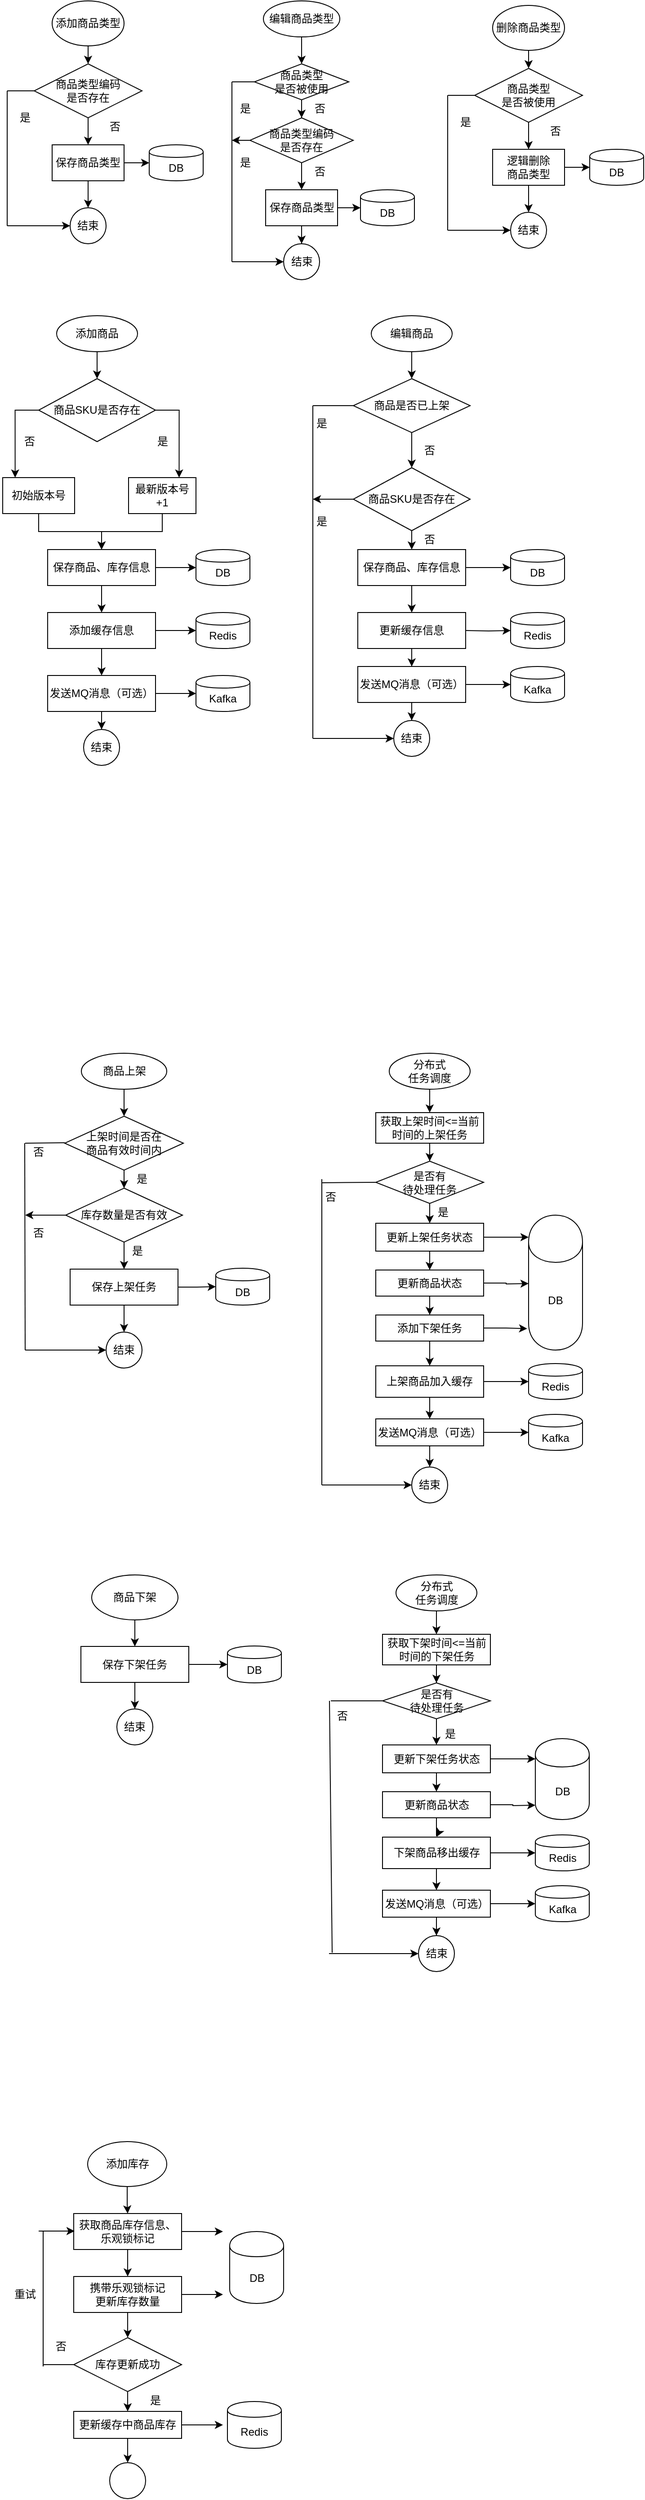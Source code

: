 <mxfile version="12.4.3" type="github" pages="1">
  <diagram id="3cYB_InZ-CpuRBHMG3al" name="Page-1">
    <mxGraphModel dx="1552" dy="872" grid="1" gridSize="10" guides="1" tooltips="1" connect="1" arrows="1" fold="1" page="1" pageScale="1" pageWidth="827" pageHeight="1169" math="0" shadow="0">
      <root>
        <mxCell id="0"/>
        <mxCell id="1" parent="0"/>
        <mxCell id="PQt3_hAn9UpPP6wbzQMd-16" style="edgeStyle=orthogonalEdgeStyle;rounded=0;orthogonalLoop=1;jettySize=auto;html=1;entryX=0.5;entryY=0;entryDx=0;entryDy=0;" edge="1" parent="1" source="PQt3_hAn9UpPP6wbzQMd-3" target="PQt3_hAn9UpPP6wbzQMd-7">
          <mxGeometry relative="1" as="geometry"/>
        </mxCell>
        <mxCell id="PQt3_hAn9UpPP6wbzQMd-3" value="初始版本号" style="rounded=0;whiteSpace=wrap;html=1;" vertex="1" parent="1">
          <mxGeometry x="15" y="560" width="80" height="40" as="geometry"/>
        </mxCell>
        <mxCell id="PQt3_hAn9UpPP6wbzQMd-11" style="edgeStyle=orthogonalEdgeStyle;rounded=0;orthogonalLoop=1;jettySize=auto;html=1;exitX=0.5;exitY=1;exitDx=0;exitDy=0;entryX=0.5;entryY=0;entryDx=0;entryDy=0;" edge="1" parent="1" target="PQt3_hAn9UpPP6wbzQMd-5">
          <mxGeometry relative="1" as="geometry">
            <mxPoint x="120" y="420" as="sourcePoint"/>
          </mxGeometry>
        </mxCell>
        <mxCell id="PQt3_hAn9UpPP6wbzQMd-4" value="添加商品" style="ellipse;whiteSpace=wrap;html=1;" vertex="1" parent="1">
          <mxGeometry x="75" y="380" width="90" height="40" as="geometry"/>
        </mxCell>
        <mxCell id="PQt3_hAn9UpPP6wbzQMd-14" style="edgeStyle=orthogonalEdgeStyle;rounded=0;orthogonalLoop=1;jettySize=auto;html=1;exitX=0;exitY=0.5;exitDx=0;exitDy=0;entryX=0.173;entryY=0;entryDx=0;entryDy=0;entryPerimeter=0;" edge="1" parent="1" source="PQt3_hAn9UpPP6wbzQMd-5" target="PQt3_hAn9UpPP6wbzQMd-3">
          <mxGeometry relative="1" as="geometry"/>
        </mxCell>
        <mxCell id="PQt3_hAn9UpPP6wbzQMd-15" style="edgeStyle=orthogonalEdgeStyle;rounded=0;orthogonalLoop=1;jettySize=auto;html=1;exitX=1;exitY=0.5;exitDx=0;exitDy=0;entryX=0.75;entryY=0;entryDx=0;entryDy=0;" edge="1" parent="1" source="PQt3_hAn9UpPP6wbzQMd-5" target="PQt3_hAn9UpPP6wbzQMd-6">
          <mxGeometry relative="1" as="geometry"/>
        </mxCell>
        <mxCell id="PQt3_hAn9UpPP6wbzQMd-5" value="商品SKU是否存在" style="rhombus;whiteSpace=wrap;html=1;" vertex="1" parent="1">
          <mxGeometry x="55" y="450" width="130" height="70" as="geometry"/>
        </mxCell>
        <mxCell id="PQt3_hAn9UpPP6wbzQMd-17" style="edgeStyle=orthogonalEdgeStyle;rounded=0;orthogonalLoop=1;jettySize=auto;html=1;entryX=0.5;entryY=0;entryDx=0;entryDy=0;" edge="1" parent="1" source="PQt3_hAn9UpPP6wbzQMd-6" target="PQt3_hAn9UpPP6wbzQMd-7">
          <mxGeometry relative="1" as="geometry"/>
        </mxCell>
        <mxCell id="PQt3_hAn9UpPP6wbzQMd-6" value="最新版本号+1" style="rounded=0;whiteSpace=wrap;html=1;" vertex="1" parent="1">
          <mxGeometry x="155" y="560" width="75" height="40" as="geometry"/>
        </mxCell>
        <mxCell id="PQt3_hAn9UpPP6wbzQMd-20" style="edgeStyle=orthogonalEdgeStyle;rounded=0;orthogonalLoop=1;jettySize=auto;html=1;entryX=0;entryY=0.5;entryDx=0;entryDy=0;" edge="1" parent="1" source="PQt3_hAn9UpPP6wbzQMd-7" target="PQt3_hAn9UpPP6wbzQMd-18">
          <mxGeometry relative="1" as="geometry"/>
        </mxCell>
        <mxCell id="PQt3_hAn9UpPP6wbzQMd-22" style="edgeStyle=orthogonalEdgeStyle;rounded=0;orthogonalLoop=1;jettySize=auto;html=1;entryX=0.5;entryY=0;entryDx=0;entryDy=0;" edge="1" parent="1" source="PQt3_hAn9UpPP6wbzQMd-7" target="PQt3_hAn9UpPP6wbzQMd-8">
          <mxGeometry relative="1" as="geometry"/>
        </mxCell>
        <mxCell id="PQt3_hAn9UpPP6wbzQMd-7" value="保存商品、库存信息" style="rounded=0;whiteSpace=wrap;html=1;" vertex="1" parent="1">
          <mxGeometry x="65" y="640" width="120" height="40" as="geometry"/>
        </mxCell>
        <mxCell id="PQt3_hAn9UpPP6wbzQMd-21" style="edgeStyle=orthogonalEdgeStyle;rounded=0;orthogonalLoop=1;jettySize=auto;html=1;entryX=0;entryY=0.5;entryDx=0;entryDy=0;" edge="1" parent="1" source="PQt3_hAn9UpPP6wbzQMd-8" target="PQt3_hAn9UpPP6wbzQMd-19">
          <mxGeometry relative="1" as="geometry"/>
        </mxCell>
        <mxCell id="PQt3_hAn9UpPP6wbzQMd-150" style="edgeStyle=orthogonalEdgeStyle;rounded=0;orthogonalLoop=1;jettySize=auto;html=1;entryX=0.5;entryY=0;entryDx=0;entryDy=0;" edge="1" parent="1" source="PQt3_hAn9UpPP6wbzQMd-8" target="PQt3_hAn9UpPP6wbzQMd-147">
          <mxGeometry relative="1" as="geometry"/>
        </mxCell>
        <mxCell id="PQt3_hAn9UpPP6wbzQMd-8" value="添加缓存信息" style="rounded=0;whiteSpace=wrap;html=1;" vertex="1" parent="1">
          <mxGeometry x="65" y="710" width="120" height="40" as="geometry"/>
        </mxCell>
        <mxCell id="PQt3_hAn9UpPP6wbzQMd-9" value="结束" style="ellipse;whiteSpace=wrap;html=1;aspect=fixed;" vertex="1" parent="1">
          <mxGeometry x="105" y="840" width="40" height="40" as="geometry"/>
        </mxCell>
        <mxCell id="PQt3_hAn9UpPP6wbzQMd-18" value="DB" style="shape=cylinder;whiteSpace=wrap;html=1;boundedLbl=1;backgroundOutline=1;" vertex="1" parent="1">
          <mxGeometry x="230" y="640" width="60" height="40" as="geometry"/>
        </mxCell>
        <mxCell id="PQt3_hAn9UpPP6wbzQMd-19" value="Redis" style="shape=cylinder;whiteSpace=wrap;html=1;boundedLbl=1;backgroundOutline=1;" vertex="1" parent="1">
          <mxGeometry x="230" y="710" width="60" height="40" as="geometry"/>
        </mxCell>
        <mxCell id="PQt3_hAn9UpPP6wbzQMd-38" style="edgeStyle=orthogonalEdgeStyle;rounded=0;orthogonalLoop=1;jettySize=auto;html=1;exitX=0.5;exitY=1;exitDx=0;exitDy=0;entryX=0.5;entryY=0;entryDx=0;entryDy=0;" edge="1" parent="1" source="PQt3_hAn9UpPP6wbzQMd-24" target="PQt3_hAn9UpPP6wbzQMd-25">
          <mxGeometry relative="1" as="geometry"/>
        </mxCell>
        <mxCell id="PQt3_hAn9UpPP6wbzQMd-24" value="添加商品类型" style="ellipse;whiteSpace=wrap;html=1;" vertex="1" parent="1">
          <mxGeometry x="70" y="30" width="80" height="50" as="geometry"/>
        </mxCell>
        <mxCell id="PQt3_hAn9UpPP6wbzQMd-39" style="edgeStyle=orthogonalEdgeStyle;rounded=0;orthogonalLoop=1;jettySize=auto;html=1;entryX=0.5;entryY=0;entryDx=0;entryDy=0;" edge="1" parent="1" source="PQt3_hAn9UpPP6wbzQMd-25" target="PQt3_hAn9UpPP6wbzQMd-28">
          <mxGeometry relative="1" as="geometry"/>
        </mxCell>
        <mxCell id="PQt3_hAn9UpPP6wbzQMd-25" value="商品类型编码&lt;br&gt;是否存在" style="rhombus;whiteSpace=wrap;html=1;" vertex="1" parent="1">
          <mxGeometry x="50" y="100" width="120" height="60" as="geometry"/>
        </mxCell>
        <mxCell id="PQt3_hAn9UpPP6wbzQMd-26" value="否" style="text;html=1;strokeColor=none;fillColor=none;align=center;verticalAlign=middle;whiteSpace=wrap;rounded=0;" vertex="1" parent="1">
          <mxGeometry x="25" y="510" width="40" height="20" as="geometry"/>
        </mxCell>
        <mxCell id="PQt3_hAn9UpPP6wbzQMd-27" value="是" style="text;html=1;strokeColor=none;fillColor=none;align=center;verticalAlign=middle;whiteSpace=wrap;rounded=0;" vertex="1" parent="1">
          <mxGeometry x="173" y="510" width="40" height="20" as="geometry"/>
        </mxCell>
        <mxCell id="PQt3_hAn9UpPP6wbzQMd-40" style="edgeStyle=orthogonalEdgeStyle;rounded=0;orthogonalLoop=1;jettySize=auto;html=1;entryX=0.5;entryY=0;entryDx=0;entryDy=0;" edge="1" parent="1" source="PQt3_hAn9UpPP6wbzQMd-28" target="PQt3_hAn9UpPP6wbzQMd-30">
          <mxGeometry relative="1" as="geometry"/>
        </mxCell>
        <mxCell id="PQt3_hAn9UpPP6wbzQMd-50" style="edgeStyle=orthogonalEdgeStyle;rounded=0;orthogonalLoop=1;jettySize=auto;html=1;entryX=0;entryY=0.5;entryDx=0;entryDy=0;" edge="1" parent="1" source="PQt3_hAn9UpPP6wbzQMd-28" target="PQt3_hAn9UpPP6wbzQMd-29">
          <mxGeometry relative="1" as="geometry"/>
        </mxCell>
        <mxCell id="PQt3_hAn9UpPP6wbzQMd-28" value="保存商品类型" style="rounded=0;whiteSpace=wrap;html=1;" vertex="1" parent="1">
          <mxGeometry x="70" y="190" width="80" height="40" as="geometry"/>
        </mxCell>
        <mxCell id="PQt3_hAn9UpPP6wbzQMd-29" value="DB" style="shape=cylinder;whiteSpace=wrap;html=1;boundedLbl=1;backgroundOutline=1;" vertex="1" parent="1">
          <mxGeometry x="178" y="190" width="60" height="40" as="geometry"/>
        </mxCell>
        <mxCell id="PQt3_hAn9UpPP6wbzQMd-30" value="结束" style="ellipse;whiteSpace=wrap;html=1;aspect=fixed;" vertex="1" parent="1">
          <mxGeometry x="90" y="260" width="40" height="40" as="geometry"/>
        </mxCell>
        <mxCell id="PQt3_hAn9UpPP6wbzQMd-58" style="edgeStyle=orthogonalEdgeStyle;rounded=0;orthogonalLoop=1;jettySize=auto;html=1;entryX=0.5;entryY=0;entryDx=0;entryDy=0;" edge="1" parent="1" source="PQt3_hAn9UpPP6wbzQMd-31" target="PQt3_hAn9UpPP6wbzQMd-32">
          <mxGeometry relative="1" as="geometry"/>
        </mxCell>
        <mxCell id="PQt3_hAn9UpPP6wbzQMd-31" value="编辑商品类型" style="ellipse;whiteSpace=wrap;html=1;" vertex="1" parent="1">
          <mxGeometry x="305" y="30" width="85" height="40" as="geometry"/>
        </mxCell>
        <mxCell id="PQt3_hAn9UpPP6wbzQMd-59" style="edgeStyle=orthogonalEdgeStyle;rounded=0;orthogonalLoop=1;jettySize=auto;html=1;" edge="1" parent="1" source="PQt3_hAn9UpPP6wbzQMd-32" target="PQt3_hAn9UpPP6wbzQMd-51">
          <mxGeometry relative="1" as="geometry"/>
        </mxCell>
        <mxCell id="PQt3_hAn9UpPP6wbzQMd-32" value="商品类型&lt;br&gt;是否被使用" style="rhombus;whiteSpace=wrap;html=1;" vertex="1" parent="1">
          <mxGeometry x="295" y="100" width="105" height="40" as="geometry"/>
        </mxCell>
        <mxCell id="PQt3_hAn9UpPP6wbzQMd-42" value="" style="endArrow=none;html=1;" edge="1" parent="1">
          <mxGeometry width="50" height="50" relative="1" as="geometry">
            <mxPoint x="20" y="130" as="sourcePoint"/>
            <mxPoint x="50" y="130" as="targetPoint"/>
          </mxGeometry>
        </mxCell>
        <mxCell id="PQt3_hAn9UpPP6wbzQMd-43" value="" style="endArrow=none;html=1;" edge="1" parent="1">
          <mxGeometry width="50" height="50" relative="1" as="geometry">
            <mxPoint x="20" y="280" as="sourcePoint"/>
            <mxPoint x="20" y="130" as="targetPoint"/>
          </mxGeometry>
        </mxCell>
        <mxCell id="PQt3_hAn9UpPP6wbzQMd-45" value="" style="endArrow=classic;html=1;entryX=0;entryY=0.5;entryDx=0;entryDy=0;" edge="1" parent="1" target="PQt3_hAn9UpPP6wbzQMd-30">
          <mxGeometry width="50" height="50" relative="1" as="geometry">
            <mxPoint x="20" y="280" as="sourcePoint"/>
            <mxPoint x="90" y="290" as="targetPoint"/>
          </mxGeometry>
        </mxCell>
        <mxCell id="PQt3_hAn9UpPP6wbzQMd-48" value="是" style="text;html=1;strokeColor=none;fillColor=none;align=center;verticalAlign=middle;whiteSpace=wrap;rounded=0;" vertex="1" parent="1">
          <mxGeometry x="20" y="150" width="40" height="20" as="geometry"/>
        </mxCell>
        <mxCell id="PQt3_hAn9UpPP6wbzQMd-49" value="否" style="text;html=1;strokeColor=none;fillColor=none;align=center;verticalAlign=middle;whiteSpace=wrap;rounded=0;" vertex="1" parent="1">
          <mxGeometry x="120" y="160" width="40" height="20" as="geometry"/>
        </mxCell>
        <mxCell id="PQt3_hAn9UpPP6wbzQMd-63" style="edgeStyle=orthogonalEdgeStyle;rounded=0;orthogonalLoop=1;jettySize=auto;html=1;entryX=0.5;entryY=0;entryDx=0;entryDy=0;" edge="1" parent="1" source="PQt3_hAn9UpPP6wbzQMd-51" target="PQt3_hAn9UpPP6wbzQMd-54">
          <mxGeometry relative="1" as="geometry"/>
        </mxCell>
        <mxCell id="PQt3_hAn9UpPP6wbzQMd-51" value="商品类型编码&lt;br&gt;是否存在" style="rhombus;whiteSpace=wrap;html=1;" vertex="1" parent="1">
          <mxGeometry x="290" y="160" width="115" height="50" as="geometry"/>
        </mxCell>
        <mxCell id="PQt3_hAn9UpPP6wbzQMd-64" style="edgeStyle=orthogonalEdgeStyle;rounded=0;orthogonalLoop=1;jettySize=auto;html=1;entryX=0;entryY=0.5;entryDx=0;entryDy=0;" edge="1" parent="1" source="PQt3_hAn9UpPP6wbzQMd-54" target="PQt3_hAn9UpPP6wbzQMd-55">
          <mxGeometry relative="1" as="geometry"/>
        </mxCell>
        <mxCell id="PQt3_hAn9UpPP6wbzQMd-65" style="edgeStyle=orthogonalEdgeStyle;rounded=0;orthogonalLoop=1;jettySize=auto;html=1;entryX=0.5;entryY=0;entryDx=0;entryDy=0;" edge="1" parent="1" source="PQt3_hAn9UpPP6wbzQMd-54" target="PQt3_hAn9UpPP6wbzQMd-56">
          <mxGeometry relative="1" as="geometry"/>
        </mxCell>
        <mxCell id="PQt3_hAn9UpPP6wbzQMd-54" value="保存商品类型" style="rounded=0;whiteSpace=wrap;html=1;" vertex="1" parent="1">
          <mxGeometry x="307.5" y="240" width="80" height="40" as="geometry"/>
        </mxCell>
        <mxCell id="PQt3_hAn9UpPP6wbzQMd-55" value="DB" style="shape=cylinder;whiteSpace=wrap;html=1;boundedLbl=1;backgroundOutline=1;" vertex="1" parent="1">
          <mxGeometry x="413" y="240" width="60" height="40" as="geometry"/>
        </mxCell>
        <mxCell id="PQt3_hAn9UpPP6wbzQMd-56" value="结束" style="ellipse;whiteSpace=wrap;html=1;aspect=fixed;" vertex="1" parent="1">
          <mxGeometry x="327.5" y="300" width="40" height="40" as="geometry"/>
        </mxCell>
        <mxCell id="PQt3_hAn9UpPP6wbzQMd-68" value="" style="endArrow=none;html=1;entryX=0;entryY=0.5;entryDx=0;entryDy=0;" edge="1" parent="1" target="PQt3_hAn9UpPP6wbzQMd-32">
          <mxGeometry width="50" height="50" relative="1" as="geometry">
            <mxPoint x="270" y="120" as="sourcePoint"/>
            <mxPoint x="300" y="110" as="targetPoint"/>
          </mxGeometry>
        </mxCell>
        <mxCell id="PQt3_hAn9UpPP6wbzQMd-69" value="" style="endArrow=none;html=1;" edge="1" parent="1">
          <mxGeometry width="50" height="50" relative="1" as="geometry">
            <mxPoint x="270" y="320" as="sourcePoint"/>
            <mxPoint x="270" y="120" as="targetPoint"/>
          </mxGeometry>
        </mxCell>
        <mxCell id="PQt3_hAn9UpPP6wbzQMd-70" value="" style="endArrow=classic;html=1;entryX=0;entryY=0.5;entryDx=0;entryDy=0;" edge="1" parent="1" target="PQt3_hAn9UpPP6wbzQMd-56">
          <mxGeometry width="50" height="50" relative="1" as="geometry">
            <mxPoint x="270" y="320" as="sourcePoint"/>
            <mxPoint x="300" y="350" as="targetPoint"/>
          </mxGeometry>
        </mxCell>
        <mxCell id="PQt3_hAn9UpPP6wbzQMd-71" value="是" style="text;html=1;strokeColor=none;fillColor=none;align=center;verticalAlign=middle;whiteSpace=wrap;rounded=0;" vertex="1" parent="1">
          <mxGeometry x="265" y="140" width="40" height="20" as="geometry"/>
        </mxCell>
        <mxCell id="PQt3_hAn9UpPP6wbzQMd-72" value="" style="endArrow=classic;html=1;exitX=0;exitY=0.5;exitDx=0;exitDy=0;" edge="1" parent="1" source="PQt3_hAn9UpPP6wbzQMd-51">
          <mxGeometry width="50" height="50" relative="1" as="geometry">
            <mxPoint x="210" y="340" as="sourcePoint"/>
            <mxPoint x="270" y="185" as="targetPoint"/>
          </mxGeometry>
        </mxCell>
        <mxCell id="PQt3_hAn9UpPP6wbzQMd-73" value="是" style="text;html=1;strokeColor=none;fillColor=none;align=center;verticalAlign=middle;whiteSpace=wrap;rounded=0;" vertex="1" parent="1">
          <mxGeometry x="265" y="200" width="40" height="20" as="geometry"/>
        </mxCell>
        <mxCell id="PQt3_hAn9UpPP6wbzQMd-74" value="否" style="text;html=1;strokeColor=none;fillColor=none;align=center;verticalAlign=middle;whiteSpace=wrap;rounded=0;" vertex="1" parent="1">
          <mxGeometry x="347.5" y="140" width="40" height="20" as="geometry"/>
        </mxCell>
        <mxCell id="PQt3_hAn9UpPP6wbzQMd-75" value="否" style="text;html=1;strokeColor=none;fillColor=none;align=center;verticalAlign=middle;whiteSpace=wrap;rounded=0;" vertex="1" parent="1">
          <mxGeometry x="347.5" y="210" width="40" height="20" as="geometry"/>
        </mxCell>
        <mxCell id="PQt3_hAn9UpPP6wbzQMd-76" style="edgeStyle=orthogonalEdgeStyle;rounded=0;orthogonalLoop=1;jettySize=auto;html=1;exitX=0.5;exitY=1;exitDx=0;exitDy=0;entryX=0.5;entryY=0;entryDx=0;entryDy=0;" edge="1" parent="1" source="PQt3_hAn9UpPP6wbzQMd-77" target="PQt3_hAn9UpPP6wbzQMd-79">
          <mxGeometry relative="1" as="geometry"/>
        </mxCell>
        <mxCell id="PQt3_hAn9UpPP6wbzQMd-77" value="删除商品类型" style="ellipse;whiteSpace=wrap;html=1;" vertex="1" parent="1">
          <mxGeometry x="560" y="35" width="80" height="50" as="geometry"/>
        </mxCell>
        <mxCell id="PQt3_hAn9UpPP6wbzQMd-78" style="edgeStyle=orthogonalEdgeStyle;rounded=0;orthogonalLoop=1;jettySize=auto;html=1;entryX=0.5;entryY=0;entryDx=0;entryDy=0;" edge="1" parent="1" source="PQt3_hAn9UpPP6wbzQMd-79" target="PQt3_hAn9UpPP6wbzQMd-82">
          <mxGeometry relative="1" as="geometry"/>
        </mxCell>
        <mxCell id="PQt3_hAn9UpPP6wbzQMd-79" value="商品类型&lt;br&gt;是否被使用" style="rhombus;whiteSpace=wrap;html=1;" vertex="1" parent="1">
          <mxGeometry x="540" y="105" width="120" height="60" as="geometry"/>
        </mxCell>
        <mxCell id="PQt3_hAn9UpPP6wbzQMd-80" style="edgeStyle=orthogonalEdgeStyle;rounded=0;orthogonalLoop=1;jettySize=auto;html=1;entryX=0.5;entryY=0;entryDx=0;entryDy=0;" edge="1" parent="1" source="PQt3_hAn9UpPP6wbzQMd-82" target="PQt3_hAn9UpPP6wbzQMd-84">
          <mxGeometry relative="1" as="geometry"/>
        </mxCell>
        <mxCell id="PQt3_hAn9UpPP6wbzQMd-81" style="edgeStyle=orthogonalEdgeStyle;rounded=0;orthogonalLoop=1;jettySize=auto;html=1;entryX=0;entryY=0.5;entryDx=0;entryDy=0;" edge="1" parent="1" source="PQt3_hAn9UpPP6wbzQMd-82" target="PQt3_hAn9UpPP6wbzQMd-83">
          <mxGeometry relative="1" as="geometry"/>
        </mxCell>
        <mxCell id="PQt3_hAn9UpPP6wbzQMd-82" value="逻辑删除&lt;br&gt;商品类型" style="rounded=0;whiteSpace=wrap;html=1;" vertex="1" parent="1">
          <mxGeometry x="560" y="195" width="80" height="40" as="geometry"/>
        </mxCell>
        <mxCell id="PQt3_hAn9UpPP6wbzQMd-83" value="DB" style="shape=cylinder;whiteSpace=wrap;html=1;boundedLbl=1;backgroundOutline=1;" vertex="1" parent="1">
          <mxGeometry x="668" y="195" width="60" height="40" as="geometry"/>
        </mxCell>
        <mxCell id="PQt3_hAn9UpPP6wbzQMd-84" value="结束" style="ellipse;whiteSpace=wrap;html=1;aspect=fixed;" vertex="1" parent="1">
          <mxGeometry x="580" y="265" width="40" height="40" as="geometry"/>
        </mxCell>
        <mxCell id="PQt3_hAn9UpPP6wbzQMd-85" value="" style="endArrow=none;html=1;" edge="1" parent="1">
          <mxGeometry width="50" height="50" relative="1" as="geometry">
            <mxPoint x="510" y="135" as="sourcePoint"/>
            <mxPoint x="540" y="135" as="targetPoint"/>
          </mxGeometry>
        </mxCell>
        <mxCell id="PQt3_hAn9UpPP6wbzQMd-86" value="" style="endArrow=none;html=1;" edge="1" parent="1">
          <mxGeometry width="50" height="50" relative="1" as="geometry">
            <mxPoint x="510" y="285" as="sourcePoint"/>
            <mxPoint x="510" y="135" as="targetPoint"/>
          </mxGeometry>
        </mxCell>
        <mxCell id="PQt3_hAn9UpPP6wbzQMd-87" value="" style="endArrow=classic;html=1;entryX=0;entryY=0.5;entryDx=0;entryDy=0;" edge="1" parent="1" target="PQt3_hAn9UpPP6wbzQMd-84">
          <mxGeometry width="50" height="50" relative="1" as="geometry">
            <mxPoint x="510" y="285" as="sourcePoint"/>
            <mxPoint x="580" y="295" as="targetPoint"/>
          </mxGeometry>
        </mxCell>
        <mxCell id="PQt3_hAn9UpPP6wbzQMd-88" value="是" style="text;html=1;strokeColor=none;fillColor=none;align=center;verticalAlign=middle;whiteSpace=wrap;rounded=0;" vertex="1" parent="1">
          <mxGeometry x="510" y="155" width="40" height="20" as="geometry"/>
        </mxCell>
        <mxCell id="PQt3_hAn9UpPP6wbzQMd-89" value="否" style="text;html=1;strokeColor=none;fillColor=none;align=center;verticalAlign=middle;whiteSpace=wrap;rounded=0;" vertex="1" parent="1">
          <mxGeometry x="610" y="165" width="40" height="20" as="geometry"/>
        </mxCell>
        <mxCell id="PQt3_hAn9UpPP6wbzQMd-111" style="edgeStyle=orthogonalEdgeStyle;rounded=0;orthogonalLoop=1;jettySize=auto;html=1;exitX=0.5;exitY=1;exitDx=0;exitDy=0;entryX=0.5;entryY=0;entryDx=0;entryDy=0;" edge="1" parent="1" target="PQt3_hAn9UpPP6wbzQMd-115">
          <mxGeometry relative="1" as="geometry">
            <mxPoint x="470" y="420" as="sourcePoint"/>
          </mxGeometry>
        </mxCell>
        <mxCell id="PQt3_hAn9UpPP6wbzQMd-112" value="编辑商品" style="ellipse;whiteSpace=wrap;html=1;" vertex="1" parent="1">
          <mxGeometry x="425" y="380" width="90" height="40" as="geometry"/>
        </mxCell>
        <mxCell id="PQt3_hAn9UpPP6wbzQMd-134" style="edgeStyle=orthogonalEdgeStyle;rounded=0;orthogonalLoop=1;jettySize=auto;html=1;exitX=0.5;exitY=1;exitDx=0;exitDy=0;entryX=0.5;entryY=0;entryDx=0;entryDy=0;" edge="1" parent="1" source="PQt3_hAn9UpPP6wbzQMd-115" target="PQt3_hAn9UpPP6wbzQMd-131">
          <mxGeometry relative="1" as="geometry"/>
        </mxCell>
        <mxCell id="PQt3_hAn9UpPP6wbzQMd-115" value="商品是否已上架" style="rhombus;whiteSpace=wrap;html=1;" vertex="1" parent="1">
          <mxGeometry x="405" y="450" width="130" height="60" as="geometry"/>
        </mxCell>
        <mxCell id="PQt3_hAn9UpPP6wbzQMd-121" style="edgeStyle=orthogonalEdgeStyle;rounded=0;orthogonalLoop=1;jettySize=auto;html=1;entryX=0;entryY=0.5;entryDx=0;entryDy=0;" edge="1" parent="1" target="PQt3_hAn9UpPP6wbzQMd-126">
          <mxGeometry relative="1" as="geometry">
            <mxPoint x="530" y="730" as="sourcePoint"/>
          </mxGeometry>
        </mxCell>
        <mxCell id="PQt3_hAn9UpPP6wbzQMd-124" value="结束" style="ellipse;whiteSpace=wrap;html=1;aspect=fixed;" vertex="1" parent="1">
          <mxGeometry x="450" y="830" width="40" height="40" as="geometry"/>
        </mxCell>
        <mxCell id="PQt3_hAn9UpPP6wbzQMd-125" value="DB" style="shape=cylinder;whiteSpace=wrap;html=1;boundedLbl=1;backgroundOutline=1;" vertex="1" parent="1">
          <mxGeometry x="580" y="640" width="60" height="40" as="geometry"/>
        </mxCell>
        <mxCell id="PQt3_hAn9UpPP6wbzQMd-126" value="Redis" style="shape=cylinder;whiteSpace=wrap;html=1;boundedLbl=1;backgroundOutline=1;" vertex="1" parent="1">
          <mxGeometry x="580" y="710" width="60" height="40" as="geometry"/>
        </mxCell>
        <mxCell id="PQt3_hAn9UpPP6wbzQMd-127" value="否" style="text;html=1;strokeColor=none;fillColor=none;align=center;verticalAlign=middle;whiteSpace=wrap;rounded=0;" vertex="1" parent="1">
          <mxGeometry x="470" y="520" width="40" height="20" as="geometry"/>
        </mxCell>
        <mxCell id="PQt3_hAn9UpPP6wbzQMd-128" value="是" style="text;html=1;strokeColor=none;fillColor=none;align=center;verticalAlign=middle;whiteSpace=wrap;rounded=0;" vertex="1" parent="1">
          <mxGeometry x="350" y="490" width="40" height="20" as="geometry"/>
        </mxCell>
        <mxCell id="PQt3_hAn9UpPP6wbzQMd-136" style="edgeStyle=orthogonalEdgeStyle;rounded=0;orthogonalLoop=1;jettySize=auto;html=1;entryX=0.5;entryY=0;entryDx=0;entryDy=0;" edge="1" parent="1" source="PQt3_hAn9UpPP6wbzQMd-131" target="PQt3_hAn9UpPP6wbzQMd-132">
          <mxGeometry relative="1" as="geometry"/>
        </mxCell>
        <mxCell id="PQt3_hAn9UpPP6wbzQMd-131" value="商品SKU是否存在" style="rhombus;whiteSpace=wrap;html=1;" vertex="1" parent="1">
          <mxGeometry x="405" y="549" width="130" height="70" as="geometry"/>
        </mxCell>
        <mxCell id="PQt3_hAn9UpPP6wbzQMd-138" style="edgeStyle=orthogonalEdgeStyle;rounded=0;orthogonalLoop=1;jettySize=auto;html=1;entryX=0.5;entryY=0;entryDx=0;entryDy=0;" edge="1" parent="1" source="PQt3_hAn9UpPP6wbzQMd-132" target="PQt3_hAn9UpPP6wbzQMd-133">
          <mxGeometry relative="1" as="geometry"/>
        </mxCell>
        <mxCell id="PQt3_hAn9UpPP6wbzQMd-139" style="edgeStyle=orthogonalEdgeStyle;rounded=0;orthogonalLoop=1;jettySize=auto;html=1;entryX=0;entryY=0.5;entryDx=0;entryDy=0;" edge="1" parent="1" source="PQt3_hAn9UpPP6wbzQMd-132" target="PQt3_hAn9UpPP6wbzQMd-125">
          <mxGeometry relative="1" as="geometry"/>
        </mxCell>
        <mxCell id="PQt3_hAn9UpPP6wbzQMd-132" value="保存商品、库存信息" style="rounded=0;whiteSpace=wrap;html=1;" vertex="1" parent="1">
          <mxGeometry x="410" y="640" width="120" height="40" as="geometry"/>
        </mxCell>
        <mxCell id="PQt3_hAn9UpPP6wbzQMd-158" style="edgeStyle=orthogonalEdgeStyle;rounded=0;orthogonalLoop=1;jettySize=auto;html=1;entryX=0.5;entryY=0;entryDx=0;entryDy=0;" edge="1" parent="1" source="PQt3_hAn9UpPP6wbzQMd-133" target="PQt3_hAn9UpPP6wbzQMd-155">
          <mxGeometry relative="1" as="geometry"/>
        </mxCell>
        <mxCell id="PQt3_hAn9UpPP6wbzQMd-133" value="更新缓存信息" style="rounded=0;whiteSpace=wrap;html=1;" vertex="1" parent="1">
          <mxGeometry x="410" y="710" width="120" height="40" as="geometry"/>
        </mxCell>
        <mxCell id="PQt3_hAn9UpPP6wbzQMd-141" value="" style="endArrow=none;html=1;" edge="1" parent="1">
          <mxGeometry width="50" height="50" relative="1" as="geometry">
            <mxPoint x="360" y="850" as="sourcePoint"/>
            <mxPoint x="360" y="480" as="targetPoint"/>
          </mxGeometry>
        </mxCell>
        <mxCell id="PQt3_hAn9UpPP6wbzQMd-142" value="" style="endArrow=none;html=1;entryX=0;entryY=0.5;entryDx=0;entryDy=0;" edge="1" parent="1" target="PQt3_hAn9UpPP6wbzQMd-115">
          <mxGeometry width="50" height="50" relative="1" as="geometry">
            <mxPoint x="360" y="480" as="sourcePoint"/>
            <mxPoint x="397.5" y="440" as="targetPoint"/>
          </mxGeometry>
        </mxCell>
        <mxCell id="PQt3_hAn9UpPP6wbzQMd-144" value="" style="endArrow=classic;html=1;exitX=0;exitY=0.5;exitDx=0;exitDy=0;" edge="1" parent="1" source="PQt3_hAn9UpPP6wbzQMd-131">
          <mxGeometry width="50" height="50" relative="1" as="geometry">
            <mxPoint x="400" y="580" as="sourcePoint"/>
            <mxPoint x="360" y="584" as="targetPoint"/>
          </mxGeometry>
        </mxCell>
        <mxCell id="PQt3_hAn9UpPP6wbzQMd-145" value="是" style="text;html=1;strokeColor=none;fillColor=none;align=center;verticalAlign=middle;whiteSpace=wrap;rounded=0;" vertex="1" parent="1">
          <mxGeometry x="350" y="599" width="40" height="20" as="geometry"/>
        </mxCell>
        <mxCell id="PQt3_hAn9UpPP6wbzQMd-146" value="否" style="text;html=1;strokeColor=none;fillColor=none;align=center;verticalAlign=middle;whiteSpace=wrap;rounded=0;" vertex="1" parent="1">
          <mxGeometry x="470" y="619" width="40" height="20" as="geometry"/>
        </mxCell>
        <mxCell id="PQt3_hAn9UpPP6wbzQMd-149" style="edgeStyle=orthogonalEdgeStyle;rounded=0;orthogonalLoop=1;jettySize=auto;html=1;exitX=1;exitY=0.5;exitDx=0;exitDy=0;entryX=0;entryY=0.5;entryDx=0;entryDy=0;" edge="1" parent="1" source="PQt3_hAn9UpPP6wbzQMd-147" target="PQt3_hAn9UpPP6wbzQMd-148">
          <mxGeometry relative="1" as="geometry"/>
        </mxCell>
        <mxCell id="PQt3_hAn9UpPP6wbzQMd-154" style="edgeStyle=orthogonalEdgeStyle;rounded=0;orthogonalLoop=1;jettySize=auto;html=1;entryX=0.5;entryY=0;entryDx=0;entryDy=0;" edge="1" parent="1" source="PQt3_hAn9UpPP6wbzQMd-147" target="PQt3_hAn9UpPP6wbzQMd-9">
          <mxGeometry relative="1" as="geometry"/>
        </mxCell>
        <mxCell id="PQt3_hAn9UpPP6wbzQMd-147" value="发送MQ消息（可选）" style="rounded=0;whiteSpace=wrap;html=1;" vertex="1" parent="1">
          <mxGeometry x="65" y="780" width="120" height="40" as="geometry"/>
        </mxCell>
        <mxCell id="PQt3_hAn9UpPP6wbzQMd-148" value="Kafka" style="shape=cylinder;whiteSpace=wrap;html=1;boundedLbl=1;backgroundOutline=1;" vertex="1" parent="1">
          <mxGeometry x="230" y="780" width="60" height="40" as="geometry"/>
        </mxCell>
        <mxCell id="PQt3_hAn9UpPP6wbzQMd-157" style="edgeStyle=orthogonalEdgeStyle;rounded=0;orthogonalLoop=1;jettySize=auto;html=1;entryX=0;entryY=0.5;entryDx=0;entryDy=0;" edge="1" parent="1" source="PQt3_hAn9UpPP6wbzQMd-155" target="PQt3_hAn9UpPP6wbzQMd-156">
          <mxGeometry relative="1" as="geometry"/>
        </mxCell>
        <mxCell id="PQt3_hAn9UpPP6wbzQMd-159" style="edgeStyle=orthogonalEdgeStyle;rounded=0;orthogonalLoop=1;jettySize=auto;html=1;entryX=0.5;entryY=0;entryDx=0;entryDy=0;" edge="1" parent="1" source="PQt3_hAn9UpPP6wbzQMd-155" target="PQt3_hAn9UpPP6wbzQMd-124">
          <mxGeometry relative="1" as="geometry"/>
        </mxCell>
        <mxCell id="PQt3_hAn9UpPP6wbzQMd-155" value="发送MQ消息（可选）" style="rounded=0;whiteSpace=wrap;html=1;" vertex="1" parent="1">
          <mxGeometry x="410" y="770" width="120" height="40" as="geometry"/>
        </mxCell>
        <mxCell id="PQt3_hAn9UpPP6wbzQMd-156" value="Kafka" style="shape=cylinder;whiteSpace=wrap;html=1;boundedLbl=1;backgroundOutline=1;" vertex="1" parent="1">
          <mxGeometry x="580" y="770" width="60" height="40" as="geometry"/>
        </mxCell>
        <mxCell id="PQt3_hAn9UpPP6wbzQMd-160" value="" style="endArrow=classic;html=1;entryX=0;entryY=0.5;entryDx=0;entryDy=0;" edge="1" parent="1" target="PQt3_hAn9UpPP6wbzQMd-124">
          <mxGeometry width="50" height="50" relative="1" as="geometry">
            <mxPoint x="360" y="850" as="sourcePoint"/>
            <mxPoint x="410" y="890" as="targetPoint"/>
          </mxGeometry>
        </mxCell>
        <mxCell id="PQt3_hAn9UpPP6wbzQMd-167" style="edgeStyle=orthogonalEdgeStyle;rounded=0;orthogonalLoop=1;jettySize=auto;html=1;exitX=0.5;exitY=1;exitDx=0;exitDy=0;entryX=0.5;entryY=0;entryDx=0;entryDy=0;" edge="1" parent="1" source="PQt3_hAn9UpPP6wbzQMd-161" target="PQt3_hAn9UpPP6wbzQMd-162">
          <mxGeometry relative="1" as="geometry"/>
        </mxCell>
        <mxCell id="PQt3_hAn9UpPP6wbzQMd-161" value="商品上架" style="ellipse;whiteSpace=wrap;html=1;" vertex="1" parent="1">
          <mxGeometry x="102.5" y="1200" width="95" height="40" as="geometry"/>
        </mxCell>
        <mxCell id="PQt3_hAn9UpPP6wbzQMd-177" style="edgeStyle=orthogonalEdgeStyle;rounded=0;orthogonalLoop=1;jettySize=auto;html=1;entryX=0.5;entryY=0;entryDx=0;entryDy=0;" edge="1" parent="1" source="PQt3_hAn9UpPP6wbzQMd-162" target="PQt3_hAn9UpPP6wbzQMd-163">
          <mxGeometry relative="1" as="geometry"/>
        </mxCell>
        <mxCell id="PQt3_hAn9UpPP6wbzQMd-162" value="上架时间是否在&lt;br&gt;商品有效时间内" style="rhombus;whiteSpace=wrap;html=1;" vertex="1" parent="1">
          <mxGeometry x="84" y="1270" width="132" height="60" as="geometry"/>
        </mxCell>
        <mxCell id="PQt3_hAn9UpPP6wbzQMd-178" style="edgeStyle=orthogonalEdgeStyle;rounded=0;orthogonalLoop=1;jettySize=auto;html=1;entryX=0.5;entryY=0;entryDx=0;entryDy=0;" edge="1" parent="1" source="PQt3_hAn9UpPP6wbzQMd-163" target="PQt3_hAn9UpPP6wbzQMd-164">
          <mxGeometry relative="1" as="geometry"/>
        </mxCell>
        <mxCell id="PQt3_hAn9UpPP6wbzQMd-163" value="库存数量是否有效" style="rhombus;whiteSpace=wrap;html=1;" vertex="1" parent="1">
          <mxGeometry x="85" y="1350" width="130" height="60" as="geometry"/>
        </mxCell>
        <mxCell id="PQt3_hAn9UpPP6wbzQMd-171" style="edgeStyle=orthogonalEdgeStyle;rounded=0;orthogonalLoop=1;jettySize=auto;html=1;entryX=0.5;entryY=0;entryDx=0;entryDy=0;" edge="1" parent="1" source="PQt3_hAn9UpPP6wbzQMd-164" target="PQt3_hAn9UpPP6wbzQMd-166">
          <mxGeometry relative="1" as="geometry"/>
        </mxCell>
        <mxCell id="PQt3_hAn9UpPP6wbzQMd-172" style="edgeStyle=orthogonalEdgeStyle;rounded=0;orthogonalLoop=1;jettySize=auto;html=1;entryX=0;entryY=0.5;entryDx=0;entryDy=0;" edge="1" parent="1" source="PQt3_hAn9UpPP6wbzQMd-164" target="PQt3_hAn9UpPP6wbzQMd-165">
          <mxGeometry relative="1" as="geometry"/>
        </mxCell>
        <mxCell id="PQt3_hAn9UpPP6wbzQMd-164" value="保存上架任务" style="rounded=0;whiteSpace=wrap;html=1;" vertex="1" parent="1">
          <mxGeometry x="90" y="1440" width="120" height="40" as="geometry"/>
        </mxCell>
        <mxCell id="PQt3_hAn9UpPP6wbzQMd-165" value="DB" style="shape=cylinder;whiteSpace=wrap;html=1;boundedLbl=1;backgroundOutline=1;" vertex="1" parent="1">
          <mxGeometry x="252" y="1439" width="60" height="41" as="geometry"/>
        </mxCell>
        <mxCell id="PQt3_hAn9UpPP6wbzQMd-166" value="结束" style="ellipse;whiteSpace=wrap;html=1;aspect=fixed;" vertex="1" parent="1">
          <mxGeometry x="130" y="1510" width="40" height="40" as="geometry"/>
        </mxCell>
        <mxCell id="PQt3_hAn9UpPP6wbzQMd-174" value="" style="endArrow=none;html=1;" edge="1" parent="1">
          <mxGeometry width="50" height="50" relative="1" as="geometry">
            <mxPoint x="40" y="1300" as="sourcePoint"/>
            <mxPoint x="84" y="1299.5" as="targetPoint"/>
          </mxGeometry>
        </mxCell>
        <mxCell id="PQt3_hAn9UpPP6wbzQMd-179" value="" style="endArrow=none;html=1;" edge="1" parent="1">
          <mxGeometry width="50" height="50" relative="1" as="geometry">
            <mxPoint x="40" y="1530" as="sourcePoint"/>
            <mxPoint x="39.5" y="1300" as="targetPoint"/>
          </mxGeometry>
        </mxCell>
        <mxCell id="PQt3_hAn9UpPP6wbzQMd-181" value="" style="endArrow=classic;html=1;entryX=0;entryY=0.5;entryDx=0;entryDy=0;" edge="1" parent="1" target="PQt3_hAn9UpPP6wbzQMd-166">
          <mxGeometry width="50" height="50" relative="1" as="geometry">
            <mxPoint x="40" y="1530" as="sourcePoint"/>
            <mxPoint x="110" y="1540" as="targetPoint"/>
          </mxGeometry>
        </mxCell>
        <mxCell id="PQt3_hAn9UpPP6wbzQMd-182" value="" style="endArrow=classic;html=1;exitX=0;exitY=0.5;exitDx=0;exitDy=0;" edge="1" parent="1" source="PQt3_hAn9UpPP6wbzQMd-163">
          <mxGeometry width="50" height="50" relative="1" as="geometry">
            <mxPoint x="80" y="1380" as="sourcePoint"/>
            <mxPoint x="40" y="1380" as="targetPoint"/>
          </mxGeometry>
        </mxCell>
        <mxCell id="PQt3_hAn9UpPP6wbzQMd-183" value="否" style="text;html=1;strokeColor=none;fillColor=none;align=center;verticalAlign=middle;whiteSpace=wrap;rounded=0;" vertex="1" parent="1">
          <mxGeometry x="35" y="1300" width="40" height="20" as="geometry"/>
        </mxCell>
        <mxCell id="PQt3_hAn9UpPP6wbzQMd-184" value="否" style="text;html=1;strokeColor=none;fillColor=none;align=center;verticalAlign=middle;whiteSpace=wrap;rounded=0;" vertex="1" parent="1">
          <mxGeometry x="35" y="1390" width="40" height="20" as="geometry"/>
        </mxCell>
        <mxCell id="PQt3_hAn9UpPP6wbzQMd-188" value="是" style="text;html=1;strokeColor=none;fillColor=none;align=center;verticalAlign=middle;whiteSpace=wrap;rounded=0;" vertex="1" parent="1">
          <mxGeometry x="150" y="1330" width="40" height="20" as="geometry"/>
        </mxCell>
        <mxCell id="PQt3_hAn9UpPP6wbzQMd-189" value="是" style="text;html=1;strokeColor=none;fillColor=none;align=center;verticalAlign=middle;whiteSpace=wrap;rounded=0;" vertex="1" parent="1">
          <mxGeometry x="145" y="1410" width="40" height="20" as="geometry"/>
        </mxCell>
        <mxCell id="PQt3_hAn9UpPP6wbzQMd-208" style="edgeStyle=orthogonalEdgeStyle;rounded=0;orthogonalLoop=1;jettySize=auto;html=1;entryX=0.5;entryY=0;entryDx=0;entryDy=0;" edge="1" parent="1" source="PQt3_hAn9UpPP6wbzQMd-192" target="PQt3_hAn9UpPP6wbzQMd-193">
          <mxGeometry relative="1" as="geometry"/>
        </mxCell>
        <mxCell id="PQt3_hAn9UpPP6wbzQMd-192" value="分布式&lt;br&gt;任务调度" style="ellipse;whiteSpace=wrap;html=1;" vertex="1" parent="1">
          <mxGeometry x="445" y="1200" width="90" height="40" as="geometry"/>
        </mxCell>
        <mxCell id="PQt3_hAn9UpPP6wbzQMd-207" style="edgeStyle=orthogonalEdgeStyle;rounded=0;orthogonalLoop=1;jettySize=auto;html=1;entryX=0.5;entryY=0;entryDx=0;entryDy=0;" edge="1" parent="1" source="PQt3_hAn9UpPP6wbzQMd-193" target="PQt3_hAn9UpPP6wbzQMd-194">
          <mxGeometry relative="1" as="geometry"/>
        </mxCell>
        <mxCell id="PQt3_hAn9UpPP6wbzQMd-193" value="获取上架时间&amp;lt;=当前时间的上架任务" style="rounded=0;whiteSpace=wrap;html=1;" vertex="1" parent="1">
          <mxGeometry x="430" y="1266" width="120" height="34" as="geometry"/>
        </mxCell>
        <mxCell id="PQt3_hAn9UpPP6wbzQMd-209" style="edgeStyle=orthogonalEdgeStyle;rounded=0;orthogonalLoop=1;jettySize=auto;html=1;entryX=0.5;entryY=0;entryDx=0;entryDy=0;" edge="1" parent="1" source="PQt3_hAn9UpPP6wbzQMd-194" target="PQt3_hAn9UpPP6wbzQMd-195">
          <mxGeometry relative="1" as="geometry"/>
        </mxCell>
        <mxCell id="PQt3_hAn9UpPP6wbzQMd-194" value="是否有&lt;br&gt;待处理任务" style="rhombus;whiteSpace=wrap;html=1;" vertex="1" parent="1">
          <mxGeometry x="430" y="1320" width="120" height="47" as="geometry"/>
        </mxCell>
        <mxCell id="PQt3_hAn9UpPP6wbzQMd-210" style="edgeStyle=orthogonalEdgeStyle;rounded=0;orthogonalLoop=1;jettySize=auto;html=1;entryX=0.5;entryY=0;entryDx=0;entryDy=0;" edge="1" parent="1" source="PQt3_hAn9UpPP6wbzQMd-195" target="PQt3_hAn9UpPP6wbzQMd-199">
          <mxGeometry relative="1" as="geometry"/>
        </mxCell>
        <mxCell id="PQt3_hAn9UpPP6wbzQMd-217" style="edgeStyle=orthogonalEdgeStyle;rounded=0;orthogonalLoop=1;jettySize=auto;html=1;" edge="1" parent="1" source="PQt3_hAn9UpPP6wbzQMd-195">
          <mxGeometry relative="1" as="geometry">
            <mxPoint x="600" y="1404.5" as="targetPoint"/>
          </mxGeometry>
        </mxCell>
        <mxCell id="PQt3_hAn9UpPP6wbzQMd-195" value="更新上架任务状态" style="rounded=0;whiteSpace=wrap;html=1;" vertex="1" parent="1">
          <mxGeometry x="430" y="1389" width="120" height="31" as="geometry"/>
        </mxCell>
        <mxCell id="PQt3_hAn9UpPP6wbzQMd-218" style="edgeStyle=orthogonalEdgeStyle;rounded=0;orthogonalLoop=1;jettySize=auto;html=1;" edge="1" parent="1" source="PQt3_hAn9UpPP6wbzQMd-199">
          <mxGeometry relative="1" as="geometry">
            <mxPoint x="600" y="1456" as="targetPoint"/>
          </mxGeometry>
        </mxCell>
        <mxCell id="PQt3_hAn9UpPP6wbzQMd-226" style="edgeStyle=orthogonalEdgeStyle;rounded=0;orthogonalLoop=1;jettySize=auto;html=1;entryX=0.5;entryY=0;entryDx=0;entryDy=0;" edge="1" parent="1" source="PQt3_hAn9UpPP6wbzQMd-199" target="PQt3_hAn9UpPP6wbzQMd-225">
          <mxGeometry relative="1" as="geometry"/>
        </mxCell>
        <mxCell id="PQt3_hAn9UpPP6wbzQMd-199" value="更新商品状态" style="rounded=0;whiteSpace=wrap;html=1;" vertex="1" parent="1">
          <mxGeometry x="430" y="1441" width="120" height="29" as="geometry"/>
        </mxCell>
        <mxCell id="PQt3_hAn9UpPP6wbzQMd-212" style="edgeStyle=orthogonalEdgeStyle;rounded=0;orthogonalLoop=1;jettySize=auto;html=1;" edge="1" parent="1" source="PQt3_hAn9UpPP6wbzQMd-200" target="PQt3_hAn9UpPP6wbzQMd-201">
          <mxGeometry relative="1" as="geometry"/>
        </mxCell>
        <mxCell id="PQt3_hAn9UpPP6wbzQMd-219" style="edgeStyle=orthogonalEdgeStyle;rounded=0;orthogonalLoop=1;jettySize=auto;html=1;" edge="1" parent="1" source="PQt3_hAn9UpPP6wbzQMd-200">
          <mxGeometry relative="1" as="geometry">
            <mxPoint x="600" y="1565" as="targetPoint"/>
          </mxGeometry>
        </mxCell>
        <mxCell id="PQt3_hAn9UpPP6wbzQMd-200" value="上架商品加入缓存" style="rounded=0;whiteSpace=wrap;html=1;" vertex="1" parent="1">
          <mxGeometry x="430" y="1547.5" width="120" height="35" as="geometry"/>
        </mxCell>
        <mxCell id="PQt3_hAn9UpPP6wbzQMd-220" style="edgeStyle=orthogonalEdgeStyle;rounded=0;orthogonalLoop=1;jettySize=auto;html=1;" edge="1" parent="1" source="PQt3_hAn9UpPP6wbzQMd-201">
          <mxGeometry relative="1" as="geometry">
            <mxPoint x="600" y="1621.5" as="targetPoint"/>
          </mxGeometry>
        </mxCell>
        <mxCell id="PQt3_hAn9UpPP6wbzQMd-229" style="edgeStyle=orthogonalEdgeStyle;rounded=0;orthogonalLoop=1;jettySize=auto;html=1;entryX=0.5;entryY=0;entryDx=0;entryDy=0;" edge="1" parent="1" source="PQt3_hAn9UpPP6wbzQMd-201" target="PQt3_hAn9UpPP6wbzQMd-205">
          <mxGeometry relative="1" as="geometry"/>
        </mxCell>
        <mxCell id="PQt3_hAn9UpPP6wbzQMd-201" value="发送MQ消息（可选）" style="rounded=0;whiteSpace=wrap;html=1;" vertex="1" parent="1">
          <mxGeometry x="430" y="1606.5" width="120" height="30" as="geometry"/>
        </mxCell>
        <mxCell id="PQt3_hAn9UpPP6wbzQMd-202" value="DB" style="shape=cylinder;whiteSpace=wrap;html=1;boundedLbl=1;backgroundOutline=1;" vertex="1" parent="1">
          <mxGeometry x="600" y="1380" width="60" height="150" as="geometry"/>
        </mxCell>
        <mxCell id="PQt3_hAn9UpPP6wbzQMd-203" value="Redis" style="shape=cylinder;whiteSpace=wrap;html=1;boundedLbl=1;backgroundOutline=1;" vertex="1" parent="1">
          <mxGeometry x="600" y="1545" width="60" height="40" as="geometry"/>
        </mxCell>
        <mxCell id="PQt3_hAn9UpPP6wbzQMd-204" value="Kafka" style="shape=cylinder;whiteSpace=wrap;html=1;boundedLbl=1;backgroundOutline=1;" vertex="1" parent="1">
          <mxGeometry x="600" y="1601.5" width="60" height="40" as="geometry"/>
        </mxCell>
        <mxCell id="PQt3_hAn9UpPP6wbzQMd-205" value="结束" style="ellipse;whiteSpace=wrap;html=1;aspect=fixed;" vertex="1" parent="1">
          <mxGeometry x="470" y="1660" width="40" height="40" as="geometry"/>
        </mxCell>
        <mxCell id="PQt3_hAn9UpPP6wbzQMd-214" value="" style="endArrow=none;html=1;entryX=0;entryY=0.5;entryDx=0;entryDy=0;" edge="1" parent="1" target="PQt3_hAn9UpPP6wbzQMd-194">
          <mxGeometry width="50" height="50" relative="1" as="geometry">
            <mxPoint x="370" y="1344" as="sourcePoint"/>
            <mxPoint x="430" y="1290" as="targetPoint"/>
          </mxGeometry>
        </mxCell>
        <mxCell id="PQt3_hAn9UpPP6wbzQMd-215" value="" style="endArrow=none;html=1;" edge="1" parent="1">
          <mxGeometry width="50" height="50" relative="1" as="geometry">
            <mxPoint x="370" y="1680" as="sourcePoint"/>
            <mxPoint x="370" y="1340" as="targetPoint"/>
          </mxGeometry>
        </mxCell>
        <mxCell id="PQt3_hAn9UpPP6wbzQMd-221" value="否" style="text;html=1;strokeColor=none;fillColor=none;align=center;verticalAlign=middle;whiteSpace=wrap;rounded=0;" vertex="1" parent="1">
          <mxGeometry x="360" y="1350" width="40" height="20" as="geometry"/>
        </mxCell>
        <mxCell id="PQt3_hAn9UpPP6wbzQMd-222" value="是" style="text;html=1;strokeColor=none;fillColor=none;align=center;verticalAlign=middle;whiteSpace=wrap;rounded=0;" vertex="1" parent="1">
          <mxGeometry x="485" y="1367" width="40" height="20" as="geometry"/>
        </mxCell>
        <mxCell id="PQt3_hAn9UpPP6wbzQMd-270" style="edgeStyle=orthogonalEdgeStyle;rounded=0;orthogonalLoop=1;jettySize=auto;html=1;entryX=0.5;entryY=0;entryDx=0;entryDy=0;" edge="1" parent="1" source="PQt3_hAn9UpPP6wbzQMd-223" target="PQt3_hAn9UpPP6wbzQMd-267">
          <mxGeometry relative="1" as="geometry"/>
        </mxCell>
        <mxCell id="PQt3_hAn9UpPP6wbzQMd-223" value="商品下架" style="ellipse;whiteSpace=wrap;html=1;" vertex="1" parent="1">
          <mxGeometry x="114" y="1780" width="96" height="50" as="geometry"/>
        </mxCell>
        <mxCell id="PQt3_hAn9UpPP6wbzQMd-227" style="edgeStyle=orthogonalEdgeStyle;rounded=0;orthogonalLoop=1;jettySize=auto;html=1;entryX=0.5;entryY=0;entryDx=0;entryDy=0;" edge="1" parent="1" source="PQt3_hAn9UpPP6wbzQMd-225" target="PQt3_hAn9UpPP6wbzQMd-200">
          <mxGeometry relative="1" as="geometry"/>
        </mxCell>
        <mxCell id="PQt3_hAn9UpPP6wbzQMd-228" style="edgeStyle=orthogonalEdgeStyle;rounded=0;orthogonalLoop=1;jettySize=auto;html=1;entryX=-0.027;entryY=0.841;entryDx=0;entryDy=0;entryPerimeter=0;" edge="1" parent="1" source="PQt3_hAn9UpPP6wbzQMd-225" target="PQt3_hAn9UpPP6wbzQMd-202">
          <mxGeometry relative="1" as="geometry"/>
        </mxCell>
        <mxCell id="PQt3_hAn9UpPP6wbzQMd-225" value="添加下架任务" style="rounded=0;whiteSpace=wrap;html=1;" vertex="1" parent="1">
          <mxGeometry x="430" y="1491" width="120" height="29" as="geometry"/>
        </mxCell>
        <mxCell id="PQt3_hAn9UpPP6wbzQMd-230" value="" style="endArrow=classic;html=1;entryX=0;entryY=0.5;entryDx=0;entryDy=0;" edge="1" parent="1" target="PQt3_hAn9UpPP6wbzQMd-205">
          <mxGeometry width="50" height="50" relative="1" as="geometry">
            <mxPoint x="370" y="1680" as="sourcePoint"/>
            <mxPoint x="410" y="1730" as="targetPoint"/>
          </mxGeometry>
        </mxCell>
        <mxCell id="PQt3_hAn9UpPP6wbzQMd-232" style="edgeStyle=orthogonalEdgeStyle;rounded=0;orthogonalLoop=1;jettySize=auto;html=1;entryX=0.5;entryY=0;entryDx=0;entryDy=0;" edge="1" parent="1" source="PQt3_hAn9UpPP6wbzQMd-233" target="PQt3_hAn9UpPP6wbzQMd-235">
          <mxGeometry relative="1" as="geometry"/>
        </mxCell>
        <mxCell id="PQt3_hAn9UpPP6wbzQMd-233" value="分布式&lt;br&gt;任务调度" style="ellipse;whiteSpace=wrap;html=1;" vertex="1" parent="1">
          <mxGeometry x="452.5" y="1780" width="90" height="40" as="geometry"/>
        </mxCell>
        <mxCell id="PQt3_hAn9UpPP6wbzQMd-234" style="edgeStyle=orthogonalEdgeStyle;rounded=0;orthogonalLoop=1;jettySize=auto;html=1;entryX=0.5;entryY=0;entryDx=0;entryDy=0;" edge="1" parent="1" source="PQt3_hAn9UpPP6wbzQMd-235" target="PQt3_hAn9UpPP6wbzQMd-237">
          <mxGeometry relative="1" as="geometry"/>
        </mxCell>
        <mxCell id="PQt3_hAn9UpPP6wbzQMd-235" value="获取下架时间&amp;lt;=当前时间的下架任务" style="rounded=0;whiteSpace=wrap;html=1;" vertex="1" parent="1">
          <mxGeometry x="437.5" y="1846" width="120" height="34" as="geometry"/>
        </mxCell>
        <mxCell id="PQt3_hAn9UpPP6wbzQMd-236" style="edgeStyle=orthogonalEdgeStyle;rounded=0;orthogonalLoop=1;jettySize=auto;html=1;entryX=0.5;entryY=0;entryDx=0;entryDy=0;" edge="1" parent="1" source="PQt3_hAn9UpPP6wbzQMd-237" target="PQt3_hAn9UpPP6wbzQMd-240">
          <mxGeometry relative="1" as="geometry"/>
        </mxCell>
        <mxCell id="PQt3_hAn9UpPP6wbzQMd-237" value="是否有&lt;br&gt;待处理任务" style="rhombus;whiteSpace=wrap;html=1;" vertex="1" parent="1">
          <mxGeometry x="437.5" y="1900" width="120" height="40" as="geometry"/>
        </mxCell>
        <mxCell id="PQt3_hAn9UpPP6wbzQMd-238" style="edgeStyle=orthogonalEdgeStyle;rounded=0;orthogonalLoop=1;jettySize=auto;html=1;entryX=0.5;entryY=0;entryDx=0;entryDy=0;" edge="1" parent="1" source="PQt3_hAn9UpPP6wbzQMd-240" target="PQt3_hAn9UpPP6wbzQMd-243">
          <mxGeometry relative="1" as="geometry"/>
        </mxCell>
        <mxCell id="PQt3_hAn9UpPP6wbzQMd-239" style="edgeStyle=orthogonalEdgeStyle;rounded=0;orthogonalLoop=1;jettySize=auto;html=1;" edge="1" parent="1" source="PQt3_hAn9UpPP6wbzQMd-240">
          <mxGeometry relative="1" as="geometry">
            <mxPoint x="607.5" y="1984.5" as="targetPoint"/>
          </mxGeometry>
        </mxCell>
        <mxCell id="PQt3_hAn9UpPP6wbzQMd-240" value="更新下架任务状态" style="rounded=0;whiteSpace=wrap;html=1;" vertex="1" parent="1">
          <mxGeometry x="437.5" y="1969" width="120" height="31" as="geometry"/>
        </mxCell>
        <mxCell id="PQt3_hAn9UpPP6wbzQMd-241" style="edgeStyle=orthogonalEdgeStyle;rounded=0;orthogonalLoop=1;jettySize=auto;html=1;" edge="1" parent="1" source="PQt3_hAn9UpPP6wbzQMd-243">
          <mxGeometry relative="1" as="geometry">
            <mxPoint x="607.5" y="2036" as="targetPoint"/>
          </mxGeometry>
        </mxCell>
        <mxCell id="PQt3_hAn9UpPP6wbzQMd-242" style="edgeStyle=orthogonalEdgeStyle;rounded=0;orthogonalLoop=1;jettySize=auto;html=1;entryX=0.5;entryY=0;entryDx=0;entryDy=0;" edge="1" parent="1" source="PQt3_hAn9UpPP6wbzQMd-243">
          <mxGeometry relative="1" as="geometry">
            <mxPoint x="498" y="2071" as="targetPoint"/>
          </mxGeometry>
        </mxCell>
        <mxCell id="PQt3_hAn9UpPP6wbzQMd-243" value="更新商品状态" style="rounded=0;whiteSpace=wrap;html=1;" vertex="1" parent="1">
          <mxGeometry x="437.5" y="2021" width="120" height="29" as="geometry"/>
        </mxCell>
        <mxCell id="PQt3_hAn9UpPP6wbzQMd-244" style="edgeStyle=orthogonalEdgeStyle;rounded=0;orthogonalLoop=1;jettySize=auto;html=1;" edge="1" parent="1" source="PQt3_hAn9UpPP6wbzQMd-246" target="PQt3_hAn9UpPP6wbzQMd-249">
          <mxGeometry relative="1" as="geometry"/>
        </mxCell>
        <mxCell id="PQt3_hAn9UpPP6wbzQMd-245" style="edgeStyle=orthogonalEdgeStyle;rounded=0;orthogonalLoop=1;jettySize=auto;html=1;" edge="1" parent="1" source="PQt3_hAn9UpPP6wbzQMd-246">
          <mxGeometry relative="1" as="geometry">
            <mxPoint x="607.5" y="2089" as="targetPoint"/>
          </mxGeometry>
        </mxCell>
        <mxCell id="PQt3_hAn9UpPP6wbzQMd-246" value="下架商品移出缓存" style="rounded=0;whiteSpace=wrap;html=1;" vertex="1" parent="1">
          <mxGeometry x="437.5" y="2071.5" width="120" height="35" as="geometry"/>
        </mxCell>
        <mxCell id="PQt3_hAn9UpPP6wbzQMd-247" style="edgeStyle=orthogonalEdgeStyle;rounded=0;orthogonalLoop=1;jettySize=auto;html=1;" edge="1" parent="1" source="PQt3_hAn9UpPP6wbzQMd-249">
          <mxGeometry relative="1" as="geometry">
            <mxPoint x="607.5" y="2145.5" as="targetPoint"/>
          </mxGeometry>
        </mxCell>
        <mxCell id="PQt3_hAn9UpPP6wbzQMd-248" style="edgeStyle=orthogonalEdgeStyle;rounded=0;orthogonalLoop=1;jettySize=auto;html=1;entryX=0.5;entryY=0;entryDx=0;entryDy=0;" edge="1" parent="1" source="PQt3_hAn9UpPP6wbzQMd-249" target="PQt3_hAn9UpPP6wbzQMd-253">
          <mxGeometry relative="1" as="geometry"/>
        </mxCell>
        <mxCell id="PQt3_hAn9UpPP6wbzQMd-249" value="发送MQ消息（可选）" style="rounded=0;whiteSpace=wrap;html=1;" vertex="1" parent="1">
          <mxGeometry x="437.5" y="2130.5" width="120" height="30" as="geometry"/>
        </mxCell>
        <mxCell id="PQt3_hAn9UpPP6wbzQMd-250" value="DB" style="shape=cylinder;whiteSpace=wrap;html=1;boundedLbl=1;backgroundOutline=1;" vertex="1" parent="1">
          <mxGeometry x="607.5" y="1962" width="60" height="90" as="geometry"/>
        </mxCell>
        <mxCell id="PQt3_hAn9UpPP6wbzQMd-251" value="Redis" style="shape=cylinder;whiteSpace=wrap;html=1;boundedLbl=1;backgroundOutline=1;" vertex="1" parent="1">
          <mxGeometry x="607.5" y="2069" width="60" height="40" as="geometry"/>
        </mxCell>
        <mxCell id="PQt3_hAn9UpPP6wbzQMd-252" value="Kafka" style="shape=cylinder;whiteSpace=wrap;html=1;boundedLbl=1;backgroundOutline=1;" vertex="1" parent="1">
          <mxGeometry x="607.5" y="2125.5" width="60" height="40" as="geometry"/>
        </mxCell>
        <mxCell id="PQt3_hAn9UpPP6wbzQMd-253" value="结束" style="ellipse;whiteSpace=wrap;html=1;aspect=fixed;" vertex="1" parent="1">
          <mxGeometry x="477.5" y="2181" width="40" height="40" as="geometry"/>
        </mxCell>
        <mxCell id="PQt3_hAn9UpPP6wbzQMd-257" value="是" style="text;html=1;strokeColor=none;fillColor=none;align=center;verticalAlign=middle;whiteSpace=wrap;rounded=0;" vertex="1" parent="1">
          <mxGeometry x="492.5" y="1947" width="40" height="20" as="geometry"/>
        </mxCell>
        <mxCell id="PQt3_hAn9UpPP6wbzQMd-261" value="" style="endArrow=classic;html=1;entryX=0;entryY=0.5;entryDx=0;entryDy=0;" edge="1" parent="1" target="PQt3_hAn9UpPP6wbzQMd-253">
          <mxGeometry width="50" height="50" relative="1" as="geometry">
            <mxPoint x="378" y="2201" as="sourcePoint"/>
            <mxPoint x="417.5" y="2310" as="targetPoint"/>
          </mxGeometry>
        </mxCell>
        <mxCell id="PQt3_hAn9UpPP6wbzQMd-262" value="" style="endArrow=none;html=1;" edge="1" parent="1">
          <mxGeometry width="50" height="50" relative="1" as="geometry">
            <mxPoint x="381.5" y="2200" as="sourcePoint"/>
            <mxPoint x="378.5" y="1920" as="targetPoint"/>
          </mxGeometry>
        </mxCell>
        <mxCell id="PQt3_hAn9UpPP6wbzQMd-263" value="" style="endArrow=none;html=1;entryX=0;entryY=0.5;entryDx=0;entryDy=0;" edge="1" parent="1" target="PQt3_hAn9UpPP6wbzQMd-237">
          <mxGeometry width="50" height="50" relative="1" as="geometry">
            <mxPoint x="380" y="1920" as="sourcePoint"/>
            <mxPoint x="340" y="1950" as="targetPoint"/>
          </mxGeometry>
        </mxCell>
        <mxCell id="PQt3_hAn9UpPP6wbzQMd-264" value="否" style="text;html=1;strokeColor=none;fillColor=none;align=center;verticalAlign=middle;whiteSpace=wrap;rounded=0;" vertex="1" parent="1">
          <mxGeometry x="373" y="1927" width="40" height="20" as="geometry"/>
        </mxCell>
        <mxCell id="PQt3_hAn9UpPP6wbzQMd-271" style="edgeStyle=orthogonalEdgeStyle;rounded=0;orthogonalLoop=1;jettySize=auto;html=1;entryX=0.5;entryY=0;entryDx=0;entryDy=0;" edge="1" parent="1" source="PQt3_hAn9UpPP6wbzQMd-267" target="PQt3_hAn9UpPP6wbzQMd-269">
          <mxGeometry relative="1" as="geometry"/>
        </mxCell>
        <mxCell id="PQt3_hAn9UpPP6wbzQMd-272" style="edgeStyle=orthogonalEdgeStyle;rounded=0;orthogonalLoop=1;jettySize=auto;html=1;entryX=0;entryY=0.5;entryDx=0;entryDy=0;" edge="1" parent="1" source="PQt3_hAn9UpPP6wbzQMd-267" target="PQt3_hAn9UpPP6wbzQMd-268">
          <mxGeometry relative="1" as="geometry"/>
        </mxCell>
        <mxCell id="PQt3_hAn9UpPP6wbzQMd-267" value="保存下架任务" style="rounded=0;whiteSpace=wrap;html=1;" vertex="1" parent="1">
          <mxGeometry x="102" y="1859.5" width="120" height="40" as="geometry"/>
        </mxCell>
        <mxCell id="PQt3_hAn9UpPP6wbzQMd-268" value="DB" style="shape=cylinder;whiteSpace=wrap;html=1;boundedLbl=1;backgroundOutline=1;" vertex="1" parent="1">
          <mxGeometry x="265" y="1859" width="60" height="41" as="geometry"/>
        </mxCell>
        <mxCell id="PQt3_hAn9UpPP6wbzQMd-269" value="结束" style="ellipse;whiteSpace=wrap;html=1;aspect=fixed;" vertex="1" parent="1">
          <mxGeometry x="142" y="1929" width="40" height="40" as="geometry"/>
        </mxCell>
        <mxCell id="PQt3_hAn9UpPP6wbzQMd-279" style="edgeStyle=orthogonalEdgeStyle;rounded=0;orthogonalLoop=1;jettySize=auto;html=1;entryX=0.5;entryY=0;entryDx=0;entryDy=0;" edge="1" parent="1" source="PQt3_hAn9UpPP6wbzQMd-273" target="PQt3_hAn9UpPP6wbzQMd-274">
          <mxGeometry relative="1" as="geometry"/>
        </mxCell>
        <mxCell id="PQt3_hAn9UpPP6wbzQMd-273" value="添加库存" style="ellipse;whiteSpace=wrap;html=1;" vertex="1" parent="1">
          <mxGeometry x="109.5" y="2410" width="88" height="50" as="geometry"/>
        </mxCell>
        <mxCell id="PQt3_hAn9UpPP6wbzQMd-280" style="edgeStyle=orthogonalEdgeStyle;rounded=0;orthogonalLoop=1;jettySize=auto;html=1;entryX=0.5;entryY=0;entryDx=0;entryDy=0;" edge="1" parent="1" source="PQt3_hAn9UpPP6wbzQMd-274" target="PQt3_hAn9UpPP6wbzQMd-275">
          <mxGeometry relative="1" as="geometry"/>
        </mxCell>
        <mxCell id="PQt3_hAn9UpPP6wbzQMd-292" style="edgeStyle=orthogonalEdgeStyle;rounded=0;orthogonalLoop=1;jettySize=auto;html=1;" edge="1" parent="1" source="PQt3_hAn9UpPP6wbzQMd-274">
          <mxGeometry relative="1" as="geometry">
            <mxPoint x="260" y="2510" as="targetPoint"/>
          </mxGeometry>
        </mxCell>
        <mxCell id="PQt3_hAn9UpPP6wbzQMd-274" value="获取商品库存信息、&lt;br&gt;乐观锁标记" style="rounded=0;whiteSpace=wrap;html=1;" vertex="1" parent="1">
          <mxGeometry x="94" y="2490" width="120" height="40" as="geometry"/>
        </mxCell>
        <mxCell id="PQt3_hAn9UpPP6wbzQMd-281" style="edgeStyle=orthogonalEdgeStyle;rounded=0;orthogonalLoop=1;jettySize=auto;html=1;entryX=0.5;entryY=0;entryDx=0;entryDy=0;" edge="1" parent="1" source="PQt3_hAn9UpPP6wbzQMd-275" target="PQt3_hAn9UpPP6wbzQMd-276">
          <mxGeometry relative="1" as="geometry"/>
        </mxCell>
        <mxCell id="PQt3_hAn9UpPP6wbzQMd-293" style="edgeStyle=orthogonalEdgeStyle;rounded=0;orthogonalLoop=1;jettySize=auto;html=1;" edge="1" parent="1" source="PQt3_hAn9UpPP6wbzQMd-275">
          <mxGeometry relative="1" as="geometry">
            <mxPoint x="260" y="2580" as="targetPoint"/>
          </mxGeometry>
        </mxCell>
        <mxCell id="PQt3_hAn9UpPP6wbzQMd-275" value="携带乐观锁标记&lt;br&gt;更新库存数量" style="rounded=0;whiteSpace=wrap;html=1;" vertex="1" parent="1">
          <mxGeometry x="94" y="2560" width="120" height="40" as="geometry"/>
        </mxCell>
        <mxCell id="PQt3_hAn9UpPP6wbzQMd-282" style="edgeStyle=orthogonalEdgeStyle;rounded=0;orthogonalLoop=1;jettySize=auto;html=1;entryX=0.5;entryY=0;entryDx=0;entryDy=0;" edge="1" parent="1" source="PQt3_hAn9UpPP6wbzQMd-276" target="PQt3_hAn9UpPP6wbzQMd-277">
          <mxGeometry relative="1" as="geometry"/>
        </mxCell>
        <mxCell id="PQt3_hAn9UpPP6wbzQMd-276" value="库存更新成功" style="rhombus;whiteSpace=wrap;html=1;" vertex="1" parent="1">
          <mxGeometry x="94" y="2628" width="120" height="60" as="geometry"/>
        </mxCell>
        <mxCell id="PQt3_hAn9UpPP6wbzQMd-283" style="edgeStyle=orthogonalEdgeStyle;rounded=0;orthogonalLoop=1;jettySize=auto;html=1;entryX=0.5;entryY=0;entryDx=0;entryDy=0;" edge="1" parent="1" source="PQt3_hAn9UpPP6wbzQMd-277" target="PQt3_hAn9UpPP6wbzQMd-278">
          <mxGeometry relative="1" as="geometry"/>
        </mxCell>
        <mxCell id="PQt3_hAn9UpPP6wbzQMd-294" style="edgeStyle=orthogonalEdgeStyle;rounded=0;orthogonalLoop=1;jettySize=auto;html=1;" edge="1" parent="1" source="PQt3_hAn9UpPP6wbzQMd-277">
          <mxGeometry relative="1" as="geometry">
            <mxPoint x="260" y="2725" as="targetPoint"/>
          </mxGeometry>
        </mxCell>
        <mxCell id="PQt3_hAn9UpPP6wbzQMd-277" value="更新缓存中商品库存" style="rounded=0;whiteSpace=wrap;html=1;" vertex="1" parent="1">
          <mxGeometry x="94" y="2710" width="120" height="30" as="geometry"/>
        </mxCell>
        <mxCell id="PQt3_hAn9UpPP6wbzQMd-278" value="" style="ellipse;whiteSpace=wrap;html=1;aspect=fixed;" vertex="1" parent="1">
          <mxGeometry x="134" y="2767" width="40" height="40" as="geometry"/>
        </mxCell>
        <mxCell id="PQt3_hAn9UpPP6wbzQMd-284" value="DB" style="shape=cylinder;whiteSpace=wrap;html=1;boundedLbl=1;backgroundOutline=1;" vertex="1" parent="1">
          <mxGeometry x="267.5" y="2510" width="60" height="80" as="geometry"/>
        </mxCell>
        <mxCell id="PQt3_hAn9UpPP6wbzQMd-285" value="Redis" style="shape=cylinder;whiteSpace=wrap;html=1;boundedLbl=1;backgroundOutline=1;" vertex="1" parent="1">
          <mxGeometry x="265" y="2699" width="60" height="52" as="geometry"/>
        </mxCell>
        <mxCell id="PQt3_hAn9UpPP6wbzQMd-286" value="" style="endArrow=classic;html=1;" edge="1" parent="1">
          <mxGeometry width="50" height="50" relative="1" as="geometry">
            <mxPoint x="55" y="2509.5" as="sourcePoint"/>
            <mxPoint x="95" y="2509.5" as="targetPoint"/>
          </mxGeometry>
        </mxCell>
        <mxCell id="PQt3_hAn9UpPP6wbzQMd-287" value="" style="endArrow=none;html=1;" edge="1" parent="1">
          <mxGeometry width="50" height="50" relative="1" as="geometry">
            <mxPoint x="60" y="2660" as="sourcePoint"/>
            <mxPoint x="60" y="2510" as="targetPoint"/>
          </mxGeometry>
        </mxCell>
        <mxCell id="PQt3_hAn9UpPP6wbzQMd-288" value="" style="endArrow=none;html=1;entryX=0;entryY=0.5;entryDx=0;entryDy=0;" edge="1" parent="1" target="PQt3_hAn9UpPP6wbzQMd-276">
          <mxGeometry width="50" height="50" relative="1" as="geometry">
            <mxPoint x="60" y="2658" as="sourcePoint"/>
            <mxPoint x="90" y="2660" as="targetPoint"/>
          </mxGeometry>
        </mxCell>
        <mxCell id="PQt3_hAn9UpPP6wbzQMd-289" value="否" style="text;html=1;strokeColor=none;fillColor=none;align=center;verticalAlign=middle;whiteSpace=wrap;rounded=0;" vertex="1" parent="1">
          <mxGeometry x="60" y="2628" width="40" height="20" as="geometry"/>
        </mxCell>
        <mxCell id="PQt3_hAn9UpPP6wbzQMd-290" value="重试" style="text;html=1;strokeColor=none;fillColor=none;align=center;verticalAlign=middle;whiteSpace=wrap;rounded=0;" vertex="1" parent="1">
          <mxGeometry x="15" y="2570" width="50" height="20" as="geometry"/>
        </mxCell>
        <mxCell id="PQt3_hAn9UpPP6wbzQMd-291" value="是" style="text;html=1;strokeColor=none;fillColor=none;align=center;verticalAlign=middle;whiteSpace=wrap;rounded=0;" vertex="1" parent="1">
          <mxGeometry x="165" y="2688" width="40" height="20" as="geometry"/>
        </mxCell>
      </root>
    </mxGraphModel>
  </diagram>
</mxfile>
